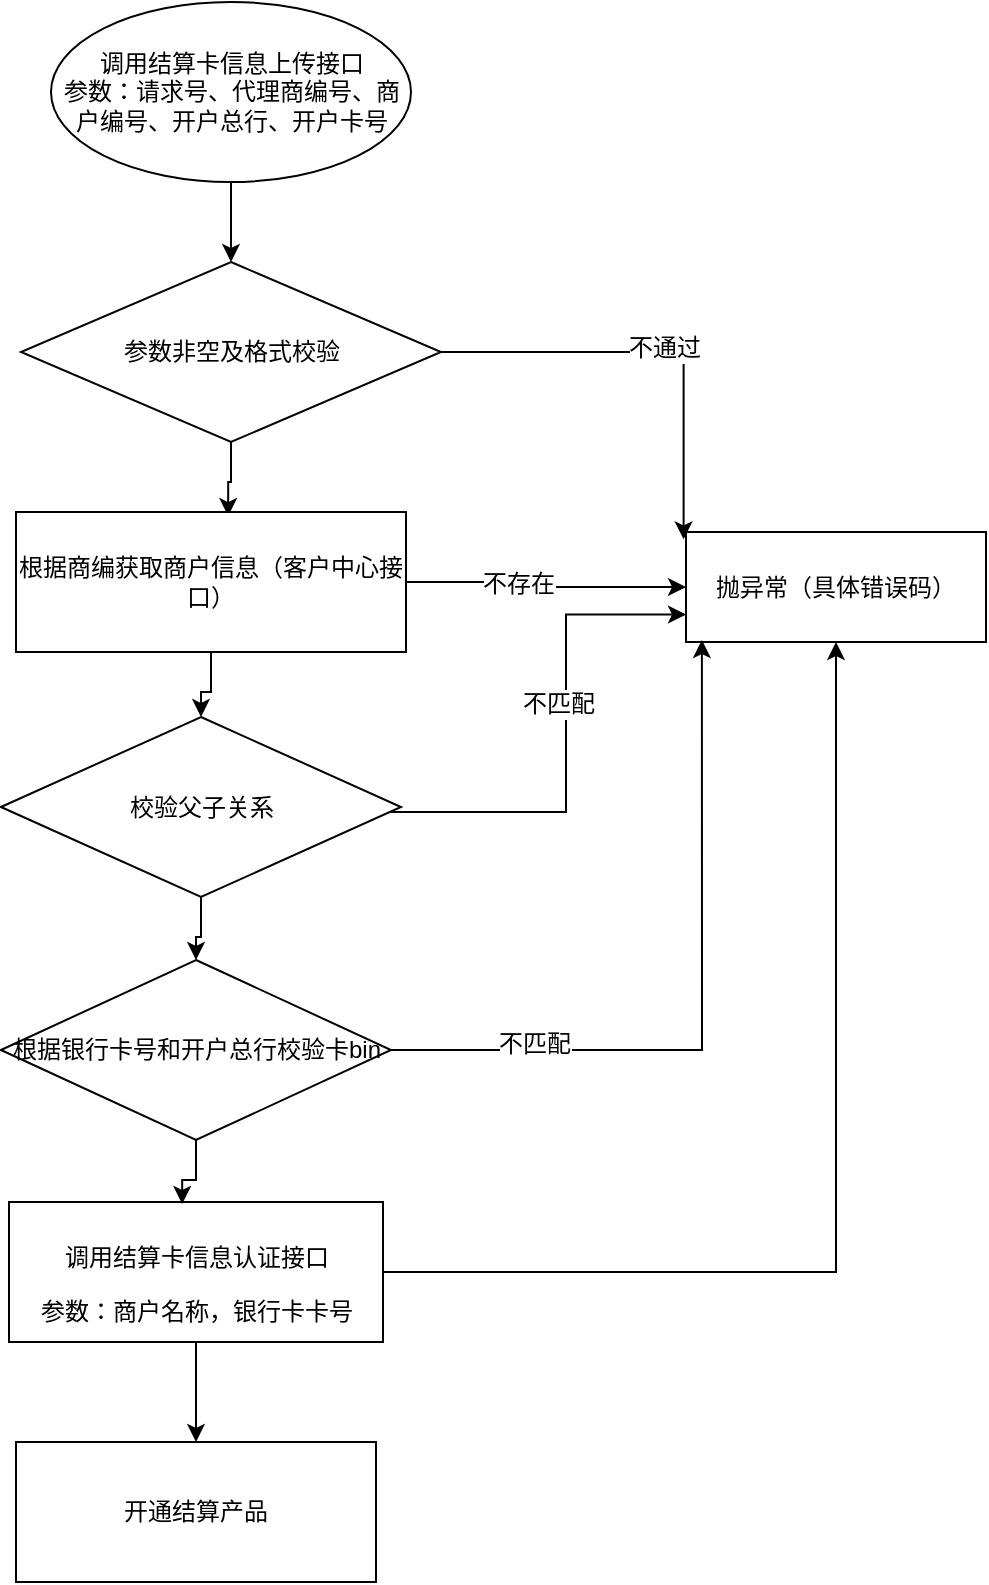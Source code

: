 <mxfile version="10.3.8" type="github"><diagram id="BPspqzwRzQvBO9MzWcx3" name="Page-1"><mxGraphModel dx="918" dy="561" grid="1" gridSize="10" guides="1" tooltips="1" connect="1" arrows="1" fold="1" page="1" pageScale="1" pageWidth="2339" pageHeight="3300" math="0" shadow="0"><root><mxCell id="0"/><mxCell id="1" parent="0"/><mxCell id="tmfXE5mKta9UBqFuWhli-27" style="edgeStyle=orthogonalEdgeStyle;rounded=0;orthogonalLoop=1;jettySize=auto;html=1;entryX=0.5;entryY=0;entryDx=0;entryDy=0;" edge="1" parent="1" source="tmfXE5mKta9UBqFuWhli-1" target="tmfXE5mKta9UBqFuWhli-6"><mxGeometry relative="1" as="geometry"/></mxCell><mxCell id="tmfXE5mKta9UBqFuWhli-1" value="&lt;span&gt;调用结算卡信息上传接口&lt;br&gt;参数：&lt;/span&gt;&lt;span&gt;请求号、代理商编号、商户编号、开户总行、开户卡号&lt;/span&gt;&lt;span&gt;&lt;br&gt;&lt;/span&gt;" style="ellipse;whiteSpace=wrap;html=1;" vertex="1" parent="1"><mxGeometry x="292.5" y="60" width="180" height="90" as="geometry"/></mxCell><mxCell id="tmfXE5mKta9UBqFuWhli-9" style="edgeStyle=orthogonalEdgeStyle;rounded=0;orthogonalLoop=1;jettySize=auto;html=1;exitX=1;exitY=0.5;exitDx=0;exitDy=0;entryX=-0.008;entryY=0.067;entryDx=0;entryDy=0;entryPerimeter=0;" edge="1" parent="1" source="tmfXE5mKta9UBqFuWhli-6" target="tmfXE5mKta9UBqFuWhli-8"><mxGeometry relative="1" as="geometry"/></mxCell><mxCell id="tmfXE5mKta9UBqFuWhli-21" value="不通过" style="text;html=1;resizable=0;points=[];align=center;verticalAlign=middle;labelBackgroundColor=#ffffff;" vertex="1" connectable="0" parent="tmfXE5mKta9UBqFuWhli-9"><mxGeometry x="0.037" y="2" relative="1" as="geometry"><mxPoint as="offset"/></mxGeometry></mxCell><mxCell id="tmfXE5mKta9UBqFuWhli-28" style="edgeStyle=orthogonalEdgeStyle;rounded=0;orthogonalLoop=1;jettySize=auto;html=1;entryX=0.544;entryY=0.029;entryDx=0;entryDy=0;entryPerimeter=0;" edge="1" parent="1" source="tmfXE5mKta9UBqFuWhli-6" target="tmfXE5mKta9UBqFuWhli-11"><mxGeometry relative="1" as="geometry"/></mxCell><mxCell id="tmfXE5mKta9UBqFuWhli-6" value="参数非空及格式校验" style="rhombus;whiteSpace=wrap;html=1;" vertex="1" parent="1"><mxGeometry x="277.5" y="190" width="210" height="90" as="geometry"/></mxCell><mxCell id="tmfXE5mKta9UBqFuWhli-14" style="edgeStyle=orthogonalEdgeStyle;rounded=0;orthogonalLoop=1;jettySize=auto;html=1;entryX=0;entryY=0.75;entryDx=0;entryDy=0;" edge="1" parent="1" source="tmfXE5mKta9UBqFuWhli-7" target="tmfXE5mKta9UBqFuWhli-8"><mxGeometry relative="1" as="geometry"><Array as="points"><mxPoint x="550" y="465"/><mxPoint x="550" y="366"/></Array></mxGeometry></mxCell><mxCell id="tmfXE5mKta9UBqFuWhli-23" value="不匹配" style="text;html=1;resizable=0;points=[];align=center;verticalAlign=middle;labelBackgroundColor=#ffffff;" vertex="1" connectable="0" parent="tmfXE5mKta9UBqFuWhli-14"><mxGeometry x="0.154" y="4" relative="1" as="geometry"><mxPoint as="offset"/></mxGeometry></mxCell><mxCell id="tmfXE5mKta9UBqFuWhli-31" style="edgeStyle=orthogonalEdgeStyle;rounded=0;orthogonalLoop=1;jettySize=auto;html=1;" edge="1" parent="1" source="tmfXE5mKta9UBqFuWhli-7" target="tmfXE5mKta9UBqFuWhli-18"><mxGeometry relative="1" as="geometry"/></mxCell><mxCell id="tmfXE5mKta9UBqFuWhli-7" value="校验父子关系" style="rhombus;whiteSpace=wrap;html=1;" vertex="1" parent="1"><mxGeometry x="267.5" y="417.5" width="200" height="90" as="geometry"/></mxCell><mxCell id="tmfXE5mKta9UBqFuWhli-8" value="抛异常（具体错误码）" style="rounded=0;whiteSpace=wrap;html=1;" vertex="1" parent="1"><mxGeometry x="610" y="325" width="150" height="55" as="geometry"/></mxCell><mxCell id="tmfXE5mKta9UBqFuWhli-12" style="edgeStyle=orthogonalEdgeStyle;rounded=0;orthogonalLoop=1;jettySize=auto;html=1;entryX=0;entryY=0.5;entryDx=0;entryDy=0;" edge="1" parent="1" source="tmfXE5mKta9UBqFuWhli-11" target="tmfXE5mKta9UBqFuWhli-8"><mxGeometry relative="1" as="geometry"/></mxCell><mxCell id="tmfXE5mKta9UBqFuWhli-13" value="不存在" style="text;html=1;resizable=0;points=[];align=center;verticalAlign=middle;labelBackgroundColor=#ffffff;" vertex="1" connectable="0" parent="tmfXE5mKta9UBqFuWhli-12"><mxGeometry x="-0.213" y="-1" relative="1" as="geometry"><mxPoint as="offset"/></mxGeometry></mxCell><mxCell id="tmfXE5mKta9UBqFuWhli-30" style="edgeStyle=orthogonalEdgeStyle;rounded=0;orthogonalLoop=1;jettySize=auto;html=1;" edge="1" parent="1" source="tmfXE5mKta9UBqFuWhli-11" target="tmfXE5mKta9UBqFuWhli-7"><mxGeometry relative="1" as="geometry"/></mxCell><mxCell id="tmfXE5mKta9UBqFuWhli-11" value="根据商编获取商户信息（客户中心接口）" style="rounded=0;whiteSpace=wrap;html=1;" vertex="1" parent="1"><mxGeometry x="275" y="315" width="195" height="70" as="geometry"/></mxCell><mxCell id="tmfXE5mKta9UBqFuWhli-26" style="edgeStyle=orthogonalEdgeStyle;rounded=0;orthogonalLoop=1;jettySize=auto;html=1;entryX=0.5;entryY=1;entryDx=0;entryDy=0;" edge="1" parent="1" source="tmfXE5mKta9UBqFuWhli-15" target="tmfXE5mKta9UBqFuWhli-8"><mxGeometry relative="1" as="geometry"/></mxCell><mxCell id="tmfXE5mKta9UBqFuWhli-33" style="edgeStyle=orthogonalEdgeStyle;rounded=0;orthogonalLoop=1;jettySize=auto;html=1;entryX=0.5;entryY=0;entryDx=0;entryDy=0;" edge="1" parent="1" source="tmfXE5mKta9UBqFuWhli-15" target="tmfXE5mKta9UBqFuWhli-19"><mxGeometry relative="1" as="geometry"/></mxCell><mxCell id="tmfXE5mKta9UBqFuWhli-15" value="&lt;div id=&quot;u346&quot;&gt;&lt;div id=&quot;u347&quot;&gt;&lt;p&gt;调用结算卡信息认证接口&lt;/p&gt;&lt;/div&gt;&lt;/div&gt;参数：商户名称，银行卡卡号&lt;br&gt;" style="rounded=0;whiteSpace=wrap;html=1;" vertex="1" parent="1"><mxGeometry x="271.5" y="660" width="187" height="70" as="geometry"/></mxCell><mxCell id="tmfXE5mKta9UBqFuWhli-20" style="edgeStyle=orthogonalEdgeStyle;rounded=0;orthogonalLoop=1;jettySize=auto;html=1;entryX=0.053;entryY=0.982;entryDx=0;entryDy=0;entryPerimeter=0;" edge="1" parent="1" source="tmfXE5mKta9UBqFuWhli-18" target="tmfXE5mKta9UBqFuWhli-8"><mxGeometry relative="1" as="geometry"/></mxCell><mxCell id="tmfXE5mKta9UBqFuWhli-24" value="不匹配" style="text;html=1;resizable=0;points=[];align=center;verticalAlign=middle;labelBackgroundColor=#ffffff;" vertex="1" connectable="0" parent="tmfXE5mKta9UBqFuWhli-20"><mxGeometry x="-0.61" y="3" relative="1" as="geometry"><mxPoint x="1" as="offset"/></mxGeometry></mxCell><mxCell id="tmfXE5mKta9UBqFuWhli-32" style="edgeStyle=orthogonalEdgeStyle;rounded=0;orthogonalLoop=1;jettySize=auto;html=1;entryX=0.463;entryY=0.014;entryDx=0;entryDy=0;entryPerimeter=0;" edge="1" parent="1" source="tmfXE5mKta9UBqFuWhli-18" target="tmfXE5mKta9UBqFuWhli-15"><mxGeometry relative="1" as="geometry"/></mxCell><mxCell id="tmfXE5mKta9UBqFuWhli-18" value="&lt;span&gt;根据银行卡号和开户总行校验卡bin&lt;/span&gt;" style="rhombus;whiteSpace=wrap;html=1;" vertex="1" parent="1"><mxGeometry x="267.5" y="539" width="195" height="90" as="geometry"/></mxCell><mxCell id="tmfXE5mKta9UBqFuWhli-19" value="开通结算产品" style="rounded=0;whiteSpace=wrap;html=1;" vertex="1" parent="1"><mxGeometry x="275" y="780" width="180" height="70" as="geometry"/></mxCell></root></mxGraphModel></diagram></mxfile>